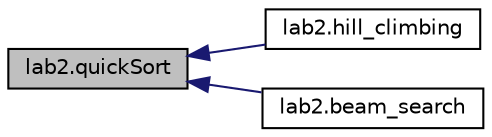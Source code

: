 digraph "lab2.quickSort"
{
  edge [fontname="Helvetica",fontsize="10",labelfontname="Helvetica",labelfontsize="10"];
  node [fontname="Helvetica",fontsize="10",shape=record];
  rankdir="LR";
  Node1 [label="lab2.quickSort",height=0.2,width=0.4,color="black", fillcolor="grey75", style="filled", fontcolor="black"];
  Node1 -> Node2 [dir="back",color="midnightblue",fontsize="10",style="solid",fontname="Helvetica"];
  Node2 [label="lab2.hill_climbing",height=0.2,width=0.4,color="black", fillcolor="white", style="filled",URL="$namespacelab2.html#ac34e3ba898541997df325041046f5418",tooltip="Now we&#39;re going to add some heuristics into the search. "];
  Node1 -> Node3 [dir="back",color="midnightblue",fontsize="10",style="solid",fontname="Helvetica"];
  Node3 [label="lab2.beam_search",height=0.2,width=0.4,color="black", fillcolor="white", style="filled",URL="$namespacelab2.html#a6e27047ed6d844e2e8dc9ed3d1571473",tooltip="Now we&#39;re going to implement beam search, a variation on BFS that caps the amount of memory used to s..."];
}
